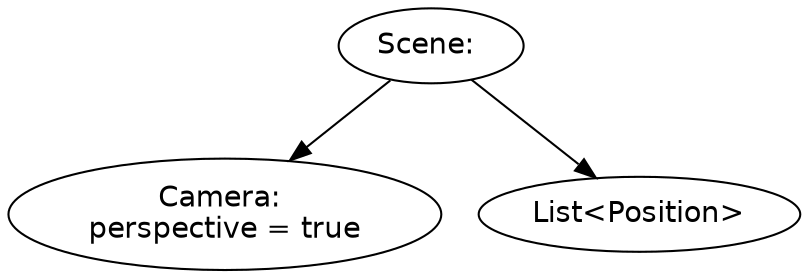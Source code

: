 strict digraph {
graph [ordering="out"];
graph [fontname="helvetica"];
node  [fontname="helvetica"];
edge  [fontname="helvetica"];
scene [label="Scene: "];
Camera [label="Camera: 
perspective = true"];
scene -> Camera;
positionList [label="List<Position>"];
scene -> positionList;
}
